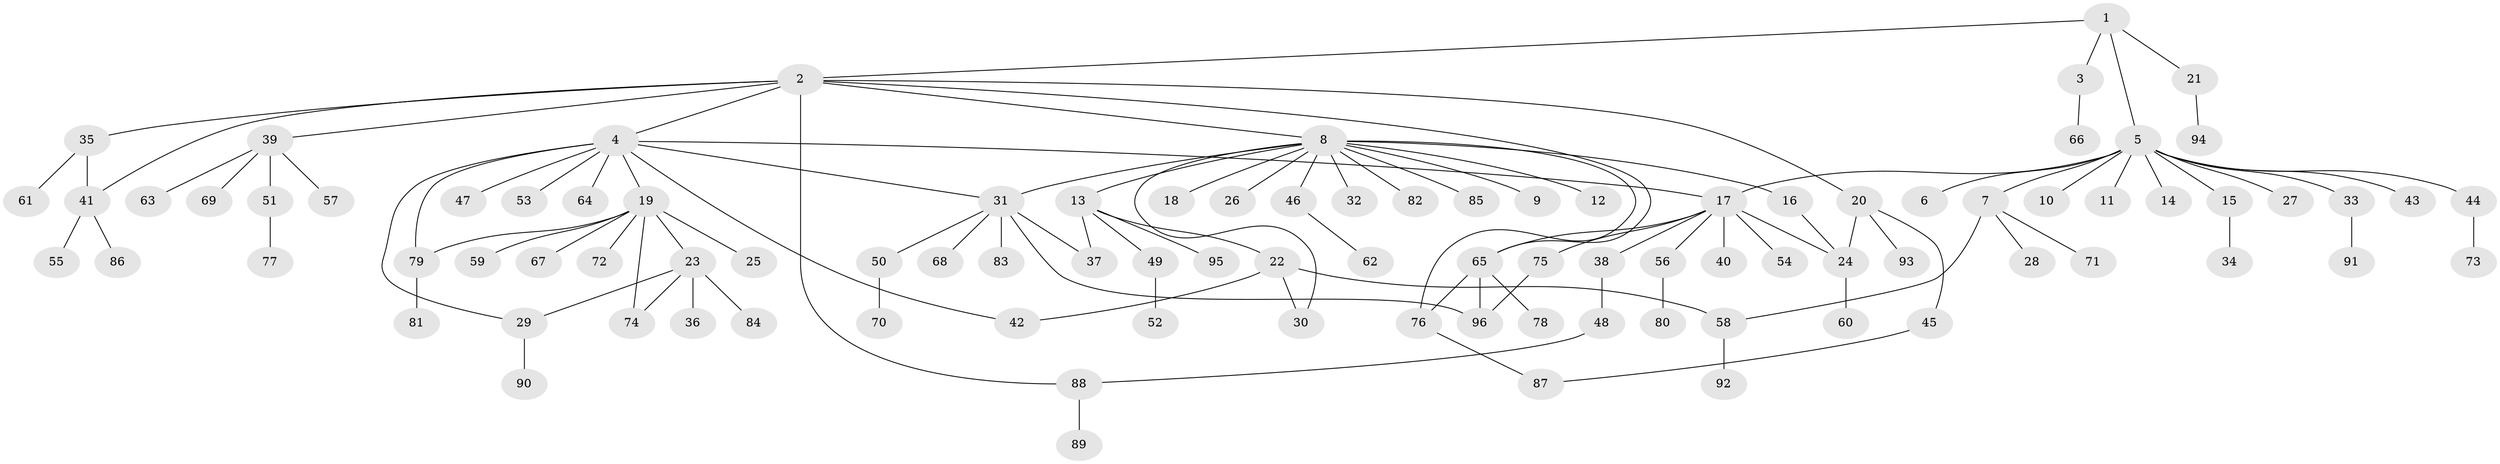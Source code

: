 // Generated by graph-tools (version 1.1) at 2025/49/03/09/25 03:49:55]
// undirected, 96 vertices, 113 edges
graph export_dot {
graph [start="1"]
  node [color=gray90,style=filled];
  1;
  2;
  3;
  4;
  5;
  6;
  7;
  8;
  9;
  10;
  11;
  12;
  13;
  14;
  15;
  16;
  17;
  18;
  19;
  20;
  21;
  22;
  23;
  24;
  25;
  26;
  27;
  28;
  29;
  30;
  31;
  32;
  33;
  34;
  35;
  36;
  37;
  38;
  39;
  40;
  41;
  42;
  43;
  44;
  45;
  46;
  47;
  48;
  49;
  50;
  51;
  52;
  53;
  54;
  55;
  56;
  57;
  58;
  59;
  60;
  61;
  62;
  63;
  64;
  65;
  66;
  67;
  68;
  69;
  70;
  71;
  72;
  73;
  74;
  75;
  76;
  77;
  78;
  79;
  80;
  81;
  82;
  83;
  84;
  85;
  86;
  87;
  88;
  89;
  90;
  91;
  92;
  93;
  94;
  95;
  96;
  1 -- 2;
  1 -- 3;
  1 -- 5;
  1 -- 21;
  2 -- 4;
  2 -- 8;
  2 -- 20;
  2 -- 35;
  2 -- 39;
  2 -- 41;
  2 -- 65;
  2 -- 88;
  3 -- 66;
  4 -- 17;
  4 -- 19;
  4 -- 29;
  4 -- 31;
  4 -- 42;
  4 -- 47;
  4 -- 53;
  4 -- 64;
  4 -- 79;
  5 -- 6;
  5 -- 7;
  5 -- 10;
  5 -- 11;
  5 -- 14;
  5 -- 15;
  5 -- 17;
  5 -- 27;
  5 -- 33;
  5 -- 43;
  5 -- 44;
  7 -- 28;
  7 -- 58;
  7 -- 71;
  8 -- 9;
  8 -- 12;
  8 -- 13;
  8 -- 16;
  8 -- 18;
  8 -- 26;
  8 -- 30;
  8 -- 31;
  8 -- 32;
  8 -- 46;
  8 -- 76;
  8 -- 82;
  8 -- 85;
  13 -- 22;
  13 -- 37;
  13 -- 49;
  13 -- 95;
  15 -- 34;
  16 -- 24;
  17 -- 24;
  17 -- 38;
  17 -- 40;
  17 -- 54;
  17 -- 56;
  17 -- 65;
  17 -- 75;
  19 -- 23;
  19 -- 25;
  19 -- 59;
  19 -- 67;
  19 -- 72;
  19 -- 74;
  19 -- 79;
  20 -- 24;
  20 -- 45;
  20 -- 93;
  21 -- 94;
  22 -- 30;
  22 -- 42;
  22 -- 58;
  23 -- 29;
  23 -- 36;
  23 -- 74;
  23 -- 84;
  24 -- 60;
  29 -- 90;
  31 -- 37;
  31 -- 50;
  31 -- 68;
  31 -- 83;
  31 -- 96;
  33 -- 91;
  35 -- 41;
  35 -- 61;
  38 -- 48;
  39 -- 51;
  39 -- 57;
  39 -- 63;
  39 -- 69;
  41 -- 55;
  41 -- 86;
  44 -- 73;
  45 -- 87;
  46 -- 62;
  48 -- 88;
  49 -- 52;
  50 -- 70;
  51 -- 77;
  56 -- 80;
  58 -- 92;
  65 -- 76;
  65 -- 78;
  65 -- 96;
  75 -- 96;
  76 -- 87;
  79 -- 81;
  88 -- 89;
}
